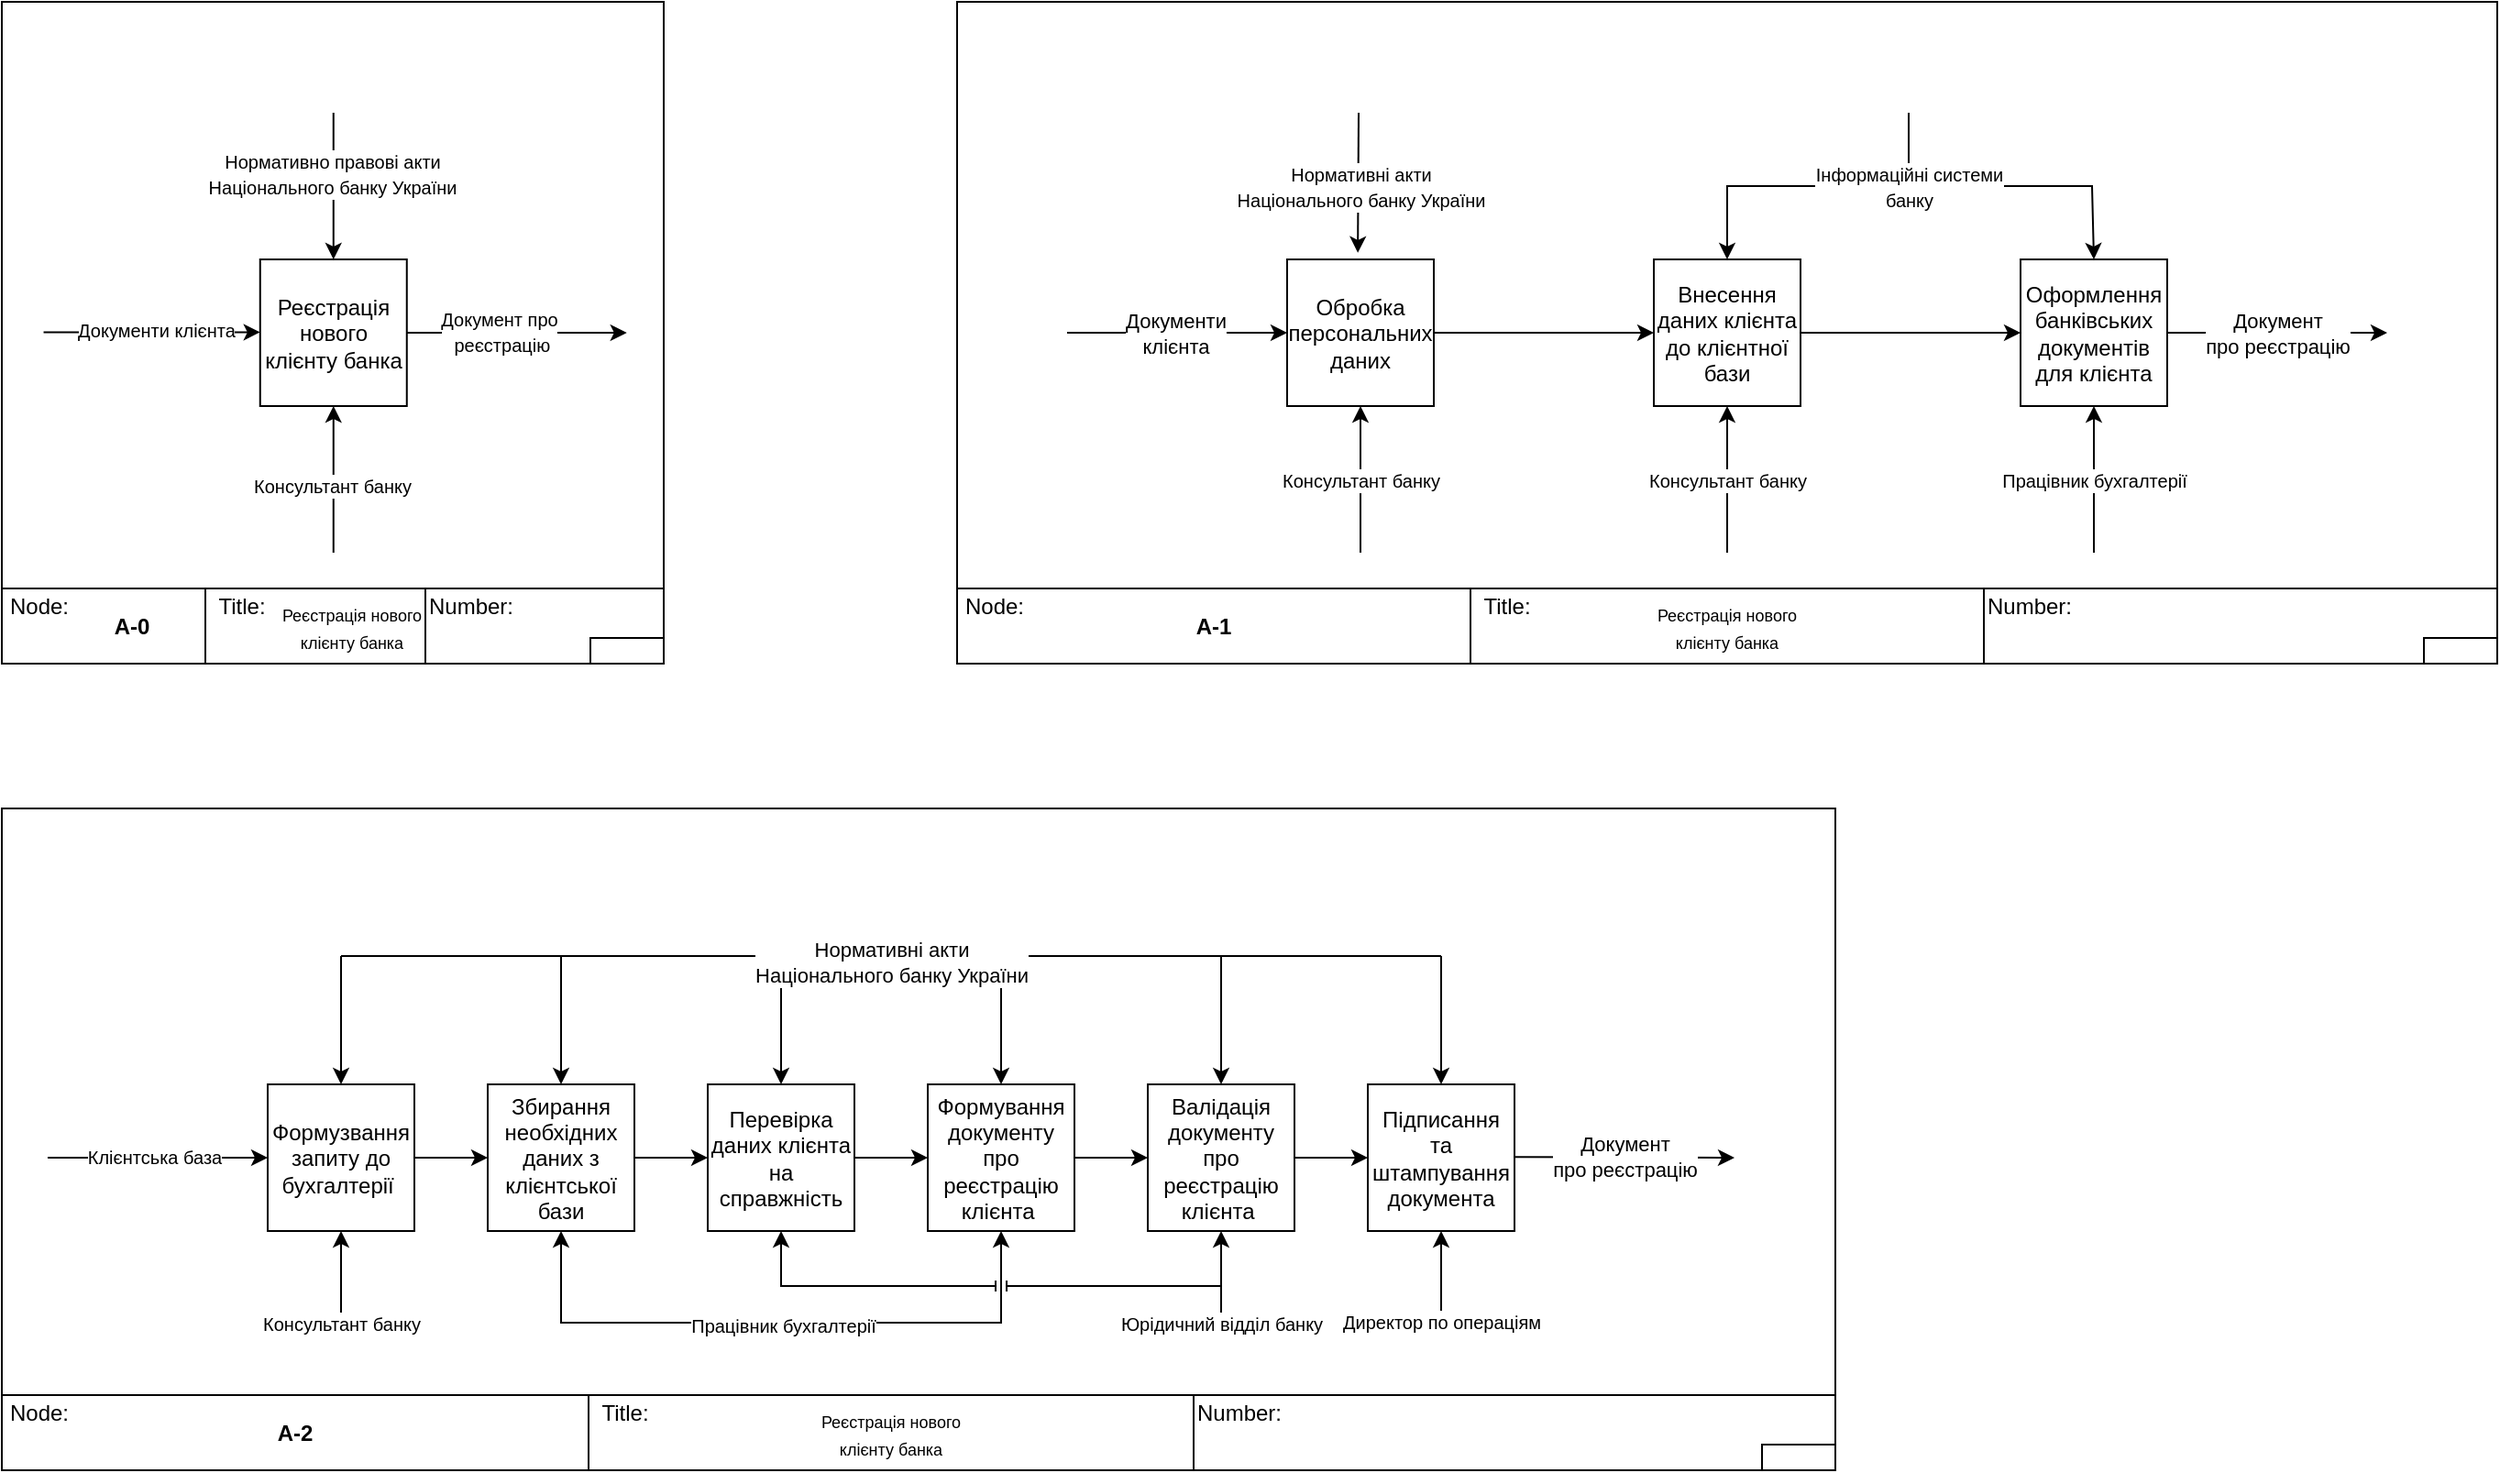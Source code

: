 <mxfile version="22.1.11" type="device">
  <diagram name="Страница — 1" id="RS49dNnNCL8nSBtzjiMD">
    <mxGraphModel dx="1971" dy="1119" grid="1" gridSize="10" guides="1" tooltips="1" connect="1" arrows="1" fold="1" page="1" pageScale="1" pageWidth="827" pageHeight="1169" math="0" shadow="0">
      <root>
        <mxCell id="0" />
        <mxCell id="1" parent="0" />
        <mxCell id="2d2gX2o17IQto_zA_pqH-50" value="" style="rounded=0;whiteSpace=wrap;html=1;" vertex="1" parent="1">
          <mxGeometry x="760" y="200" width="840" height="361" as="geometry" />
        </mxCell>
        <mxCell id="2d2gX2o17IQto_zA_pqH-2" value="" style="whiteSpace=wrap;html=1;aspect=fixed;" vertex="1" parent="1">
          <mxGeometry x="239" y="200" width="361" height="361" as="geometry" />
        </mxCell>
        <mxCell id="2d2gX2o17IQto_zA_pqH-3" value="" style="rounded=0;whiteSpace=wrap;html=1;" vertex="1" parent="1">
          <mxGeometry x="239" y="520" width="111" height="41" as="geometry" />
        </mxCell>
        <mxCell id="2d2gX2o17IQto_zA_pqH-4" value="" style="rounded=0;whiteSpace=wrap;html=1;" vertex="1" parent="1">
          <mxGeometry x="350" y="520" width="120" height="41" as="geometry" />
        </mxCell>
        <mxCell id="2d2gX2o17IQto_zA_pqH-5" value="" style="rounded=0;whiteSpace=wrap;html=1;" vertex="1" parent="1">
          <mxGeometry x="470" y="520" width="130" height="41" as="geometry" />
        </mxCell>
        <mxCell id="2d2gX2o17IQto_zA_pqH-8" style="edgeStyle=orthogonalEdgeStyle;rounded=0;orthogonalLoop=1;jettySize=auto;html=1;" edge="1" parent="1" source="2d2gX2o17IQto_zA_pqH-6">
          <mxGeometry relative="1" as="geometry">
            <mxPoint x="579.88" y="380.5" as="targetPoint" />
            <Array as="points">
              <mxPoint x="519.88" y="380.5" />
              <mxPoint x="519.88" y="380.5" />
            </Array>
          </mxGeometry>
        </mxCell>
        <mxCell id="2d2gX2o17IQto_zA_pqH-21" value="&lt;font style=&quot;font-size: 10px;&quot;&gt;Документ про&lt;br&gt;&amp;nbsp;реєстрацію&lt;/font&gt;" style="edgeLabel;html=1;align=center;verticalAlign=middle;resizable=0;points=[];" vertex="1" connectable="0" parent="2d2gX2o17IQto_zA_pqH-8">
          <mxGeometry x="-0.167" y="1" relative="1" as="geometry">
            <mxPoint as="offset" />
          </mxGeometry>
        </mxCell>
        <mxCell id="2d2gX2o17IQto_zA_pqH-6" value="Реєстрація нового клієнту банка" style="whiteSpace=wrap;html=1;aspect=fixed;" vertex="1" parent="1">
          <mxGeometry x="379.88" y="340.5" width="80" height="80" as="geometry" />
        </mxCell>
        <mxCell id="2d2gX2o17IQto_zA_pqH-10" value="" style="endArrow=classic;html=1;rounded=0;entryX=0.5;entryY=1;entryDx=0;entryDy=0;" edge="1" parent="1" target="2d2gX2o17IQto_zA_pqH-6">
          <mxGeometry width="50" height="50" relative="1" as="geometry">
            <mxPoint x="419.88" y="500.5" as="sourcePoint" />
            <mxPoint x="399.88" y="350.5" as="targetPoint" />
          </mxGeometry>
        </mxCell>
        <mxCell id="2d2gX2o17IQto_zA_pqH-20" value="&lt;font style=&quot;font-size: 10px;&quot;&gt;Консультант банку&lt;/font&gt;" style="edgeLabel;html=1;align=center;verticalAlign=middle;resizable=0;points=[];" vertex="1" connectable="0" parent="2d2gX2o17IQto_zA_pqH-10">
          <mxGeometry x="-0.092" y="1" relative="1" as="geometry">
            <mxPoint as="offset" />
          </mxGeometry>
        </mxCell>
        <mxCell id="2d2gX2o17IQto_zA_pqH-11" style="edgeStyle=orthogonalEdgeStyle;rounded=0;orthogonalLoop=1;jettySize=auto;html=1;fontFamily=Helvetica;fontSize=4;entryX=-0.033;entryY=0.625;entryDx=0;entryDy=0;entryPerimeter=0;" edge="1" parent="1">
          <mxGeometry relative="1" as="geometry">
            <mxPoint x="379.88" y="380.23" as="targetPoint" />
            <mxPoint x="261.77" y="380.23" as="sourcePoint" />
          </mxGeometry>
        </mxCell>
        <mxCell id="2d2gX2o17IQto_zA_pqH-18" value="&lt;font style=&quot;font-size: 10px;&quot;&gt;Документи клієнта&lt;/font&gt;" style="edgeLabel;html=1;align=center;verticalAlign=middle;resizable=0;points=[];fontSize=10;" vertex="1" connectable="0" parent="2d2gX2o17IQto_zA_pqH-11">
          <mxGeometry x="0.045" y="1" relative="1" as="geometry">
            <mxPoint x="-1" as="offset" />
          </mxGeometry>
        </mxCell>
        <mxCell id="2d2gX2o17IQto_zA_pqH-12" value="" style="endArrow=classic;html=1;rounded=0;entryX=0.5;entryY=0;entryDx=0;entryDy=0;" edge="1" parent="1" target="2d2gX2o17IQto_zA_pqH-6">
          <mxGeometry width="50" height="50" relative="1" as="geometry">
            <mxPoint x="419.88" y="260.5" as="sourcePoint" />
            <mxPoint x="409.88" y="210.5" as="targetPoint" />
          </mxGeometry>
        </mxCell>
        <mxCell id="2d2gX2o17IQto_zA_pqH-22" value="&lt;font style=&quot;font-size: 10px;&quot;&gt;Нормативно правові акти&lt;br&gt;Національного банку України&lt;/font&gt;" style="edgeLabel;html=1;align=center;verticalAlign=middle;resizable=0;points=[];" vertex="1" connectable="0" parent="2d2gX2o17IQto_zA_pqH-12">
          <mxGeometry x="-0.167" y="-1" relative="1" as="geometry">
            <mxPoint as="offset" />
          </mxGeometry>
        </mxCell>
        <mxCell id="2d2gX2o17IQto_zA_pqH-23" value="Node:" style="text;html=1;strokeColor=none;fillColor=none;align=center;verticalAlign=middle;whiteSpace=wrap;rounded=0;" vertex="1" parent="1">
          <mxGeometry x="239" y="520" width="41" height="20" as="geometry" />
        </mxCell>
        <mxCell id="2d2gX2o17IQto_zA_pqH-24" value="Title:" style="text;html=1;strokeColor=none;fillColor=none;align=center;verticalAlign=middle;whiteSpace=wrap;rounded=0;" vertex="1" parent="1">
          <mxGeometry x="350" y="520" width="40" height="20" as="geometry" />
        </mxCell>
        <mxCell id="2d2gX2o17IQto_zA_pqH-25" value="Number:" style="text;html=1;strokeColor=none;fillColor=none;align=center;verticalAlign=middle;whiteSpace=wrap;rounded=0;" vertex="1" parent="1">
          <mxGeometry x="470" y="520" width="50" height="20" as="geometry" />
        </mxCell>
        <mxCell id="2d2gX2o17IQto_zA_pqH-26" value="&lt;b&gt;A-0&lt;/b&gt;" style="text;html=1;strokeColor=none;fillColor=none;align=center;verticalAlign=middle;whiteSpace=wrap;rounded=0;" vertex="1" parent="1">
          <mxGeometry x="280" y="525.5" width="60" height="30" as="geometry" />
        </mxCell>
        <mxCell id="2d2gX2o17IQto_zA_pqH-27" value="&lt;font style=&quot;font-size: 9px;&quot;&gt;Реєстрація нового клієнту банка&lt;/font&gt;" style="text;html=1;strokeColor=none;fillColor=none;align=center;verticalAlign=middle;whiteSpace=wrap;rounded=0;" vertex="1" parent="1">
          <mxGeometry x="390" y="525.5" width="80" height="30" as="geometry" />
        </mxCell>
        <mxCell id="2d2gX2o17IQto_zA_pqH-28" value="" style="rounded=0;whiteSpace=wrap;html=1;" vertex="1" parent="1">
          <mxGeometry x="560" y="547" width="40" height="14" as="geometry" />
        </mxCell>
        <mxCell id="2d2gX2o17IQto_zA_pqH-31" value="" style="rounded=0;whiteSpace=wrap;html=1;" vertex="1" parent="1">
          <mxGeometry x="760" y="520" width="280" height="41" as="geometry" />
        </mxCell>
        <mxCell id="2d2gX2o17IQto_zA_pqH-32" value="" style="rounded=0;whiteSpace=wrap;html=1;" vertex="1" parent="1">
          <mxGeometry x="1040" y="520" width="280" height="41" as="geometry" />
        </mxCell>
        <mxCell id="2d2gX2o17IQto_zA_pqH-33" value="" style="rounded=0;whiteSpace=wrap;html=1;" vertex="1" parent="1">
          <mxGeometry x="1320" y="520" width="280" height="41" as="geometry" />
        </mxCell>
        <mxCell id="2d2gX2o17IQto_zA_pqH-43" value="Node:" style="text;html=1;strokeColor=none;fillColor=none;align=center;verticalAlign=middle;whiteSpace=wrap;rounded=0;" vertex="1" parent="1">
          <mxGeometry x="760" y="520" width="41" height="20" as="geometry" />
        </mxCell>
        <mxCell id="2d2gX2o17IQto_zA_pqH-44" value="Title:" style="text;html=1;strokeColor=none;fillColor=none;align=center;verticalAlign=middle;whiteSpace=wrap;rounded=0;" vertex="1" parent="1">
          <mxGeometry x="1040" y="520" width="40" height="20" as="geometry" />
        </mxCell>
        <mxCell id="2d2gX2o17IQto_zA_pqH-45" value="Number:" style="text;html=1;strokeColor=none;fillColor=none;align=center;verticalAlign=middle;whiteSpace=wrap;rounded=0;" vertex="1" parent="1">
          <mxGeometry x="1320" y="520" width="50" height="20" as="geometry" />
        </mxCell>
        <mxCell id="2d2gX2o17IQto_zA_pqH-46" value="&lt;b&gt;A-1&lt;/b&gt;" style="text;html=1;strokeColor=none;fillColor=none;align=center;verticalAlign=middle;whiteSpace=wrap;rounded=0;" vertex="1" parent="1">
          <mxGeometry x="870" y="525.5" width="60" height="30" as="geometry" />
        </mxCell>
        <mxCell id="2d2gX2o17IQto_zA_pqH-47" value="&lt;font style=&quot;font-size: 9px;&quot;&gt;Реєстрація нового клієнту банка&lt;/font&gt;" style="text;html=1;strokeColor=none;fillColor=none;align=center;verticalAlign=middle;whiteSpace=wrap;rounded=0;" vertex="1" parent="1">
          <mxGeometry x="1140" y="525.5" width="80" height="30" as="geometry" />
        </mxCell>
        <mxCell id="2d2gX2o17IQto_zA_pqH-48" value="" style="rounded=0;whiteSpace=wrap;html=1;" vertex="1" parent="1">
          <mxGeometry x="1560" y="547" width="40" height="14" as="geometry" />
        </mxCell>
        <mxCell id="2d2gX2o17IQto_zA_pqH-55" style="edgeStyle=orthogonalEdgeStyle;rounded=0;orthogonalLoop=1;jettySize=auto;html=1;" edge="1" parent="1" source="2d2gX2o17IQto_zA_pqH-52" target="2d2gX2o17IQto_zA_pqH-53">
          <mxGeometry relative="1" as="geometry" />
        </mxCell>
        <mxCell id="2d2gX2o17IQto_zA_pqH-52" value="Обробка персональних даних" style="whiteSpace=wrap;html=1;aspect=fixed;" vertex="1" parent="1">
          <mxGeometry x="940" y="340.5" width="80" height="80" as="geometry" />
        </mxCell>
        <mxCell id="2d2gX2o17IQto_zA_pqH-56" style="edgeStyle=orthogonalEdgeStyle;rounded=0;orthogonalLoop=1;jettySize=auto;html=1;entryX=0;entryY=0.5;entryDx=0;entryDy=0;" edge="1" parent="1" source="2d2gX2o17IQto_zA_pqH-53" target="2d2gX2o17IQto_zA_pqH-54">
          <mxGeometry relative="1" as="geometry" />
        </mxCell>
        <mxCell id="2d2gX2o17IQto_zA_pqH-53" value="Внесення даних клієнта до клієнтної бази" style="whiteSpace=wrap;html=1;aspect=fixed;" vertex="1" parent="1">
          <mxGeometry x="1140" y="340.5" width="80" height="80" as="geometry" />
        </mxCell>
        <mxCell id="2d2gX2o17IQto_zA_pqH-58" style="edgeStyle=orthogonalEdgeStyle;rounded=0;orthogonalLoop=1;jettySize=auto;html=1;" edge="1" parent="1" source="2d2gX2o17IQto_zA_pqH-54">
          <mxGeometry relative="1" as="geometry">
            <mxPoint x="1540" y="380.5" as="targetPoint" />
          </mxGeometry>
        </mxCell>
        <mxCell id="2d2gX2o17IQto_zA_pqH-72" value="Документ&lt;br&gt;про реєстрацію" style="edgeLabel;html=1;align=center;verticalAlign=middle;resizable=0;points=[];" vertex="1" connectable="0" parent="2d2gX2o17IQto_zA_pqH-58">
          <mxGeometry x="0.094" y="-1" relative="1" as="geometry">
            <mxPoint x="-6" y="-1" as="offset" />
          </mxGeometry>
        </mxCell>
        <mxCell id="2d2gX2o17IQto_zA_pqH-54" value="Оформлення банківських документів для клієнта" style="whiteSpace=wrap;html=1;aspect=fixed;" vertex="1" parent="1">
          <mxGeometry x="1340" y="340.5" width="80" height="80" as="geometry" />
        </mxCell>
        <mxCell id="2d2gX2o17IQto_zA_pqH-57" value="" style="endArrow=classic;html=1;rounded=0;entryX=0;entryY=0.5;entryDx=0;entryDy=0;" edge="1" parent="1" target="2d2gX2o17IQto_zA_pqH-52">
          <mxGeometry width="50" height="50" relative="1" as="geometry">
            <mxPoint x="820" y="380.5" as="sourcePoint" />
            <mxPoint x="1080" y="380.5" as="targetPoint" />
            <Array as="points">
              <mxPoint x="900" y="380.5" />
            </Array>
          </mxGeometry>
        </mxCell>
        <mxCell id="2d2gX2o17IQto_zA_pqH-71" value="Документи&lt;br&gt;клієнта" style="edgeLabel;html=1;align=center;verticalAlign=middle;resizable=0;points=[];" vertex="1" connectable="0" parent="2d2gX2o17IQto_zA_pqH-57">
          <mxGeometry x="0.148" y="1" relative="1" as="geometry">
            <mxPoint x="-10" y="1" as="offset" />
          </mxGeometry>
        </mxCell>
        <mxCell id="2d2gX2o17IQto_zA_pqH-59" value="" style="endArrow=classic;html=1;rounded=0;entryX=0.5;entryY=1;entryDx=0;entryDy=0;" edge="1" parent="1" target="2d2gX2o17IQto_zA_pqH-52">
          <mxGeometry width="50" height="50" relative="1" as="geometry">
            <mxPoint x="980" y="500.5" as="sourcePoint" />
            <mxPoint x="1060" y="410.5" as="targetPoint" />
            <Array as="points">
              <mxPoint x="980" y="460.5" />
            </Array>
          </mxGeometry>
        </mxCell>
        <mxCell id="2d2gX2o17IQto_zA_pqH-60" value="&lt;font style=&quot;font-size: 10px;&quot;&gt;Консультант банку&lt;/font&gt;" style="edgeLabel;html=1;align=center;verticalAlign=middle;resizable=0;points=[];" vertex="1" connectable="0" parent="2d2gX2o17IQto_zA_pqH-59">
          <mxGeometry x="-0.204" relative="1" as="geometry">
            <mxPoint y="-8" as="offset" />
          </mxGeometry>
        </mxCell>
        <mxCell id="2d2gX2o17IQto_zA_pqH-61" value="" style="endArrow=classic;html=1;rounded=0;entryX=0.5;entryY=1;entryDx=0;entryDy=0;" edge="1" parent="1" target="2d2gX2o17IQto_zA_pqH-53">
          <mxGeometry width="50" height="50" relative="1" as="geometry">
            <mxPoint x="1180" y="500.5" as="sourcePoint" />
            <mxPoint x="1230" y="380.5" as="targetPoint" />
            <Array as="points" />
          </mxGeometry>
        </mxCell>
        <mxCell id="2d2gX2o17IQto_zA_pqH-62" value="&lt;font style=&quot;font-size: 10px;&quot;&gt;Консультант банку&lt;/font&gt;" style="edgeLabel;html=1;align=center;verticalAlign=middle;resizable=0;points=[];" vertex="1" connectable="0" parent="2d2gX2o17IQto_zA_pqH-61">
          <mxGeometry x="-0.026" y="-2" relative="1" as="geometry">
            <mxPoint x="-2" y="-1" as="offset" />
          </mxGeometry>
        </mxCell>
        <mxCell id="2d2gX2o17IQto_zA_pqH-63" value="" style="endArrow=classic;html=1;rounded=0;entryX=0.5;entryY=1;entryDx=0;entryDy=0;" edge="1" parent="1" target="2d2gX2o17IQto_zA_pqH-54">
          <mxGeometry width="50" height="50" relative="1" as="geometry">
            <mxPoint x="1380" y="500.5" as="sourcePoint" />
            <mxPoint x="1470" y="500.5" as="targetPoint" />
          </mxGeometry>
        </mxCell>
        <mxCell id="2d2gX2o17IQto_zA_pqH-64" value="&lt;font style=&quot;font-size: 10px;&quot;&gt;Працівник бухгалтерії&lt;/font&gt;" style="edgeLabel;html=1;align=center;verticalAlign=middle;resizable=0;points=[];" vertex="1" connectable="0" parent="2d2gX2o17IQto_zA_pqH-63">
          <mxGeometry x="0.07" y="-1" relative="1" as="geometry">
            <mxPoint x="-1" y="3" as="offset" />
          </mxGeometry>
        </mxCell>
        <mxCell id="2d2gX2o17IQto_zA_pqH-65" value="" style="endArrow=classic;html=1;rounded=0;entryX=0.482;entryY=-0.045;entryDx=0;entryDy=0;entryPerimeter=0;" edge="1" parent="1" target="2d2gX2o17IQto_zA_pqH-52">
          <mxGeometry width="50" height="50" relative="1" as="geometry">
            <mxPoint x="979" y="260.5" as="sourcePoint" />
            <mxPoint x="989" y="260.5" as="targetPoint" />
          </mxGeometry>
        </mxCell>
        <mxCell id="2d2gX2o17IQto_zA_pqH-66" value="&lt;font style=&quot;font-size: 10px;&quot;&gt;Нормативні акти&lt;br&gt;Національного банку України&lt;/font&gt;" style="edgeLabel;html=1;align=center;verticalAlign=middle;resizable=0;points=[];" vertex="1" connectable="0" parent="2d2gX2o17IQto_zA_pqH-65">
          <mxGeometry x="-0.076" y="1" relative="1" as="geometry">
            <mxPoint y="5" as="offset" />
          </mxGeometry>
        </mxCell>
        <mxCell id="2d2gX2o17IQto_zA_pqH-67" value="" style="endArrow=classic;html=1;rounded=0;entryX=0.5;entryY=0;entryDx=0;entryDy=0;" edge="1" parent="1" target="2d2gX2o17IQto_zA_pqH-53">
          <mxGeometry width="50" height="50" relative="1" as="geometry">
            <mxPoint x="1279" y="260.5" as="sourcePoint" />
            <mxPoint x="1189" y="260.5" as="targetPoint" />
            <Array as="points">
              <mxPoint x="1279" y="300.5" />
              <mxPoint x="1180" y="300.5" />
            </Array>
          </mxGeometry>
        </mxCell>
        <mxCell id="2d2gX2o17IQto_zA_pqH-68" value="&lt;font style=&quot;font-size: 10px;&quot;&gt;Інформаційні системи&lt;br&gt;банку&lt;/font&gt;" style="edgeLabel;html=1;align=center;verticalAlign=middle;resizable=0;points=[];" vertex="1" connectable="0" parent="2d2gX2o17IQto_zA_pqH-67">
          <mxGeometry x="-0.333" y="-2" relative="1" as="geometry">
            <mxPoint x="19" y="2" as="offset" />
          </mxGeometry>
        </mxCell>
        <mxCell id="2d2gX2o17IQto_zA_pqH-69" value="" style="endArrow=classic;html=1;rounded=0;entryX=0.5;entryY=0;entryDx=0;entryDy=0;" edge="1" parent="1" target="2d2gX2o17IQto_zA_pqH-54">
          <mxGeometry width="50" height="50" relative="1" as="geometry">
            <mxPoint x="1279" y="260.5" as="sourcePoint" />
            <mxPoint x="1190" y="350.5" as="targetPoint" />
            <Array as="points">
              <mxPoint x="1279" y="300.5" />
              <mxPoint x="1379" y="300.5" />
            </Array>
          </mxGeometry>
        </mxCell>
        <mxCell id="2d2gX2o17IQto_zA_pqH-70" value="&lt;font style=&quot;font-size: 10px;&quot;&gt;Інформаційні системи&lt;br&gt;банку&lt;/font&gt;" style="edgeLabel;html=1;align=center;verticalAlign=middle;resizable=0;points=[];" vertex="1" connectable="0" parent="2d2gX2o17IQto_zA_pqH-69">
          <mxGeometry x="-0.333" y="-2" relative="1" as="geometry">
            <mxPoint x="-20" y="-2" as="offset" />
          </mxGeometry>
        </mxCell>
        <mxCell id="2d2gX2o17IQto_zA_pqH-73" value="" style="rounded=0;whiteSpace=wrap;html=1;" vertex="1" parent="1">
          <mxGeometry x="239" y="640" width="1000" height="361" as="geometry" />
        </mxCell>
        <mxCell id="2d2gX2o17IQto_zA_pqH-74" value="" style="rounded=0;whiteSpace=wrap;html=1;" vertex="1" parent="1">
          <mxGeometry x="239" y="960" width="320" height="41" as="geometry" />
        </mxCell>
        <mxCell id="2d2gX2o17IQto_zA_pqH-75" value="" style="rounded=0;whiteSpace=wrap;html=1;" vertex="1" parent="1">
          <mxGeometry x="559" y="960" width="330" height="41" as="geometry" />
        </mxCell>
        <mxCell id="2d2gX2o17IQto_zA_pqH-76" value="" style="rounded=0;whiteSpace=wrap;html=1;" vertex="1" parent="1">
          <mxGeometry x="889" y="960" width="350" height="41" as="geometry" />
        </mxCell>
        <mxCell id="2d2gX2o17IQto_zA_pqH-77" value="Node:" style="text;html=1;strokeColor=none;fillColor=none;align=center;verticalAlign=middle;whiteSpace=wrap;rounded=0;" vertex="1" parent="1">
          <mxGeometry x="239" y="960" width="41" height="20" as="geometry" />
        </mxCell>
        <mxCell id="2d2gX2o17IQto_zA_pqH-78" value="Title:" style="text;html=1;strokeColor=none;fillColor=none;align=center;verticalAlign=middle;whiteSpace=wrap;rounded=0;" vertex="1" parent="1">
          <mxGeometry x="559" y="960" width="40" height="20" as="geometry" />
        </mxCell>
        <mxCell id="2d2gX2o17IQto_zA_pqH-79" value="Number:" style="text;html=1;strokeColor=none;fillColor=none;align=center;verticalAlign=middle;whiteSpace=wrap;rounded=0;" vertex="1" parent="1">
          <mxGeometry x="889" y="960" width="50" height="20" as="geometry" />
        </mxCell>
        <mxCell id="2d2gX2o17IQto_zA_pqH-80" value="&lt;b&gt;A-2&lt;/b&gt;" style="text;html=1;strokeColor=none;fillColor=none;align=center;verticalAlign=middle;whiteSpace=wrap;rounded=0;" vertex="1" parent="1">
          <mxGeometry x="369" y="965.5" width="60" height="30" as="geometry" />
        </mxCell>
        <mxCell id="2d2gX2o17IQto_zA_pqH-81" value="&lt;font style=&quot;font-size: 9px;&quot;&gt;Реєстрація нового клієнту банка&lt;/font&gt;" style="text;html=1;strokeColor=none;fillColor=none;align=center;verticalAlign=middle;whiteSpace=wrap;rounded=0;" vertex="1" parent="1">
          <mxGeometry x="684" y="965.5" width="80" height="30" as="geometry" />
        </mxCell>
        <mxCell id="2d2gX2o17IQto_zA_pqH-82" value="" style="rounded=0;whiteSpace=wrap;html=1;" vertex="1" parent="1">
          <mxGeometry x="1199" y="987" width="40" height="14" as="geometry" />
        </mxCell>
        <mxCell id="2d2gX2o17IQto_zA_pqH-83" style="edgeStyle=orthogonalEdgeStyle;rounded=0;orthogonalLoop=1;jettySize=auto;html=1;" edge="1" parent="1" source="2d2gX2o17IQto_zA_pqH-84" target="2d2gX2o17IQto_zA_pqH-86">
          <mxGeometry relative="1" as="geometry" />
        </mxCell>
        <mxCell id="2d2gX2o17IQto_zA_pqH-84" value="Формузвання запиту до бухгалтерії&amp;nbsp;" style="whiteSpace=wrap;html=1;aspect=fixed;" vertex="1" parent="1">
          <mxGeometry x="384" y="790.5" width="80" height="80" as="geometry" />
        </mxCell>
        <mxCell id="2d2gX2o17IQto_zA_pqH-85" style="edgeStyle=orthogonalEdgeStyle;rounded=0;orthogonalLoop=1;jettySize=auto;html=1;entryX=0;entryY=0.5;entryDx=0;entryDy=0;" edge="1" parent="1" source="2d2gX2o17IQto_zA_pqH-86" target="2d2gX2o17IQto_zA_pqH-89">
          <mxGeometry relative="1" as="geometry" />
        </mxCell>
        <mxCell id="2d2gX2o17IQto_zA_pqH-86" value="Збирання необхідних даних з клієнтської бази" style="whiteSpace=wrap;html=1;aspect=fixed;" vertex="1" parent="1">
          <mxGeometry x="504" y="790.5" width="80" height="80" as="geometry" />
        </mxCell>
        <mxCell id="2d2gX2o17IQto_zA_pqH-89" value="Перевірка даних клієнта на справжність" style="whiteSpace=wrap;html=1;aspect=fixed;" vertex="1" parent="1">
          <mxGeometry x="624" y="790.5" width="80" height="80" as="geometry" />
        </mxCell>
        <mxCell id="2d2gX2o17IQto_zA_pqH-90" value="" style="endArrow=classic;html=1;rounded=0;entryX=0;entryY=0.5;entryDx=0;entryDy=0;" edge="1" parent="1" target="2d2gX2o17IQto_zA_pqH-84">
          <mxGeometry width="50" height="50" relative="1" as="geometry">
            <mxPoint x="264" y="830.5" as="sourcePoint" />
            <mxPoint x="524" y="830.5" as="targetPoint" />
            <Array as="points">
              <mxPoint x="344" y="830.5" />
            </Array>
          </mxGeometry>
        </mxCell>
        <mxCell id="2d2gX2o17IQto_zA_pqH-115" value="&lt;font style=&quot;font-size: 10px;&quot;&gt;Клієнтська база&lt;/font&gt;" style="edgeLabel;html=1;align=center;verticalAlign=middle;resizable=0;points=[];" vertex="1" connectable="0" parent="2d2gX2o17IQto_zA_pqH-90">
          <mxGeometry x="-0.044" y="1" relative="1" as="geometry">
            <mxPoint as="offset" />
          </mxGeometry>
        </mxCell>
        <mxCell id="2d2gX2o17IQto_zA_pqH-92" value="" style="endArrow=classic;html=1;rounded=0;entryX=0.5;entryY=1;entryDx=0;entryDy=0;" edge="1" parent="1" target="2d2gX2o17IQto_zA_pqH-84">
          <mxGeometry width="50" height="50" relative="1" as="geometry">
            <mxPoint x="424" y="920.5" as="sourcePoint" />
            <mxPoint x="504" y="790.5" as="targetPoint" />
          </mxGeometry>
        </mxCell>
        <mxCell id="2d2gX2o17IQto_zA_pqH-117" value="&lt;font style=&quot;font-size: 10px;&quot;&gt;Консультант банку&lt;/font&gt;" style="edgeLabel;html=1;align=center;verticalAlign=middle;resizable=0;points=[];" vertex="1" connectable="0" parent="2d2gX2o17IQto_zA_pqH-92">
          <mxGeometry x="-0.484" y="-1" relative="1" as="geometry">
            <mxPoint x="-1" y="13" as="offset" />
          </mxGeometry>
        </mxCell>
        <mxCell id="2d2gX2o17IQto_zA_pqH-98" value="" style="endArrow=classic;html=1;rounded=0;entryX=0.5;entryY=0;entryDx=0;entryDy=0;" edge="1" parent="1" target="2d2gX2o17IQto_zA_pqH-84">
          <mxGeometry width="50" height="50" relative="1" as="geometry">
            <mxPoint x="424" y="720.5" as="sourcePoint" />
            <mxPoint x="433" y="710.5" as="targetPoint" />
          </mxGeometry>
        </mxCell>
        <mxCell id="2d2gX2o17IQto_zA_pqH-100" value="" style="endArrow=classic;html=1;rounded=0;entryX=0.5;entryY=0;entryDx=0;entryDy=0;" edge="1" parent="1" target="2d2gX2o17IQto_zA_pqH-86">
          <mxGeometry width="50" height="50" relative="1" as="geometry">
            <mxPoint x="544" y="720.5" as="sourcePoint" />
            <mxPoint x="553" y="710.5" as="targetPoint" />
            <Array as="points">
              <mxPoint x="544" y="750.5" />
            </Array>
          </mxGeometry>
        </mxCell>
        <mxCell id="2d2gX2o17IQto_zA_pqH-102" value="" style="endArrow=classic;html=1;rounded=0;entryX=0.5;entryY=0;entryDx=0;entryDy=0;" edge="1" parent="1" target="2d2gX2o17IQto_zA_pqH-89">
          <mxGeometry width="50" height="50" relative="1" as="geometry">
            <mxPoint x="664" y="730.5" as="sourcePoint" />
            <mxPoint x="474" y="800.5" as="targetPoint" />
            <Array as="points">
              <mxPoint x="664" y="720.5" />
              <mxPoint x="664" y="730.5" />
            </Array>
          </mxGeometry>
        </mxCell>
        <mxCell id="2d2gX2o17IQto_zA_pqH-104" style="edgeStyle=orthogonalEdgeStyle;rounded=0;orthogonalLoop=1;jettySize=auto;html=1;entryX=0;entryY=0.5;entryDx=0;entryDy=0;" edge="1" parent="1" target="2d2gX2o17IQto_zA_pqH-105">
          <mxGeometry relative="1" as="geometry">
            <mxPoint x="704" y="830.5" as="sourcePoint" />
            <Array as="points">
              <mxPoint x="724" y="830.5" />
              <mxPoint x="724" y="830.5" />
            </Array>
          </mxGeometry>
        </mxCell>
        <mxCell id="2d2gX2o17IQto_zA_pqH-105" value="Формування документу про реєстрацію клієнта&amp;nbsp;" style="whiteSpace=wrap;html=1;aspect=fixed;" vertex="1" parent="1">
          <mxGeometry x="744" y="790.5" width="80" height="80" as="geometry" />
        </mxCell>
        <mxCell id="2d2gX2o17IQto_zA_pqH-106" value="" style="endArrow=classic;html=1;rounded=0;entryX=0.5;entryY=1;entryDx=0;entryDy=0;" edge="1" parent="1" target="2d2gX2o17IQto_zA_pqH-105">
          <mxGeometry width="50" height="50" relative="1" as="geometry">
            <mxPoint x="664" y="920.5" as="sourcePoint" />
            <mxPoint x="874" y="1000.5" as="targetPoint" />
            <Array as="points">
              <mxPoint x="664" y="920.5" />
              <mxPoint x="784" y="920.5" />
            </Array>
          </mxGeometry>
        </mxCell>
        <mxCell id="2d2gX2o17IQto_zA_pqH-124" value="&lt;font style=&quot;font-size: 10px;&quot;&gt;Працівник бухгалтерії&lt;/font&gt;" style="edgeLabel;html=1;align=center;verticalAlign=middle;resizable=0;points=[];" vertex="1" connectable="0" parent="2d2gX2o17IQto_zA_pqH-106">
          <mxGeometry x="-0.491" y="-2" relative="1" as="geometry">
            <mxPoint x="-43" y="-2" as="offset" />
          </mxGeometry>
        </mxCell>
        <mxCell id="2d2gX2o17IQto_zA_pqH-107" value="" style="endArrow=classic;html=1;rounded=0;entryX=0.5;entryY=0;entryDx=0;entryDy=0;" edge="1" parent="1" target="2d2gX2o17IQto_zA_pqH-105">
          <mxGeometry width="50" height="50" relative="1" as="geometry">
            <mxPoint x="784" y="720.5" as="sourcePoint" />
            <mxPoint x="594" y="800.5" as="targetPoint" />
            <Array as="points">
              <mxPoint x="784" y="730.5" />
            </Array>
          </mxGeometry>
        </mxCell>
        <mxCell id="2d2gX2o17IQto_zA_pqH-108" style="edgeStyle=orthogonalEdgeStyle;rounded=0;orthogonalLoop=1;jettySize=auto;html=1;entryX=0;entryY=0.5;entryDx=0;entryDy=0;" edge="1" parent="1" target="2d2gX2o17IQto_zA_pqH-109">
          <mxGeometry relative="1" as="geometry">
            <mxPoint x="824" y="860.5" as="sourcePoint" />
            <Array as="points">
              <mxPoint x="824" y="830.5" />
            </Array>
          </mxGeometry>
        </mxCell>
        <mxCell id="2d2gX2o17IQto_zA_pqH-127" style="edgeStyle=orthogonalEdgeStyle;rounded=0;orthogonalLoop=1;jettySize=auto;html=1;entryX=0;entryY=0.5;entryDx=0;entryDy=0;" edge="1" parent="1" source="2d2gX2o17IQto_zA_pqH-109" target="2d2gX2o17IQto_zA_pqH-125">
          <mxGeometry relative="1" as="geometry" />
        </mxCell>
        <mxCell id="2d2gX2o17IQto_zA_pqH-109" value="Валідація документу про реєстрацію клієнта&amp;nbsp;" style="whiteSpace=wrap;html=1;aspect=fixed;" vertex="1" parent="1">
          <mxGeometry x="864" y="790.5" width="80" height="80" as="geometry" />
        </mxCell>
        <mxCell id="2d2gX2o17IQto_zA_pqH-111" value="" style="endArrow=classic;html=1;rounded=0;entryX=0.5;entryY=0;entryDx=0;entryDy=0;" edge="1" parent="1" target="2d2gX2o17IQto_zA_pqH-109">
          <mxGeometry width="50" height="50" relative="1" as="geometry">
            <mxPoint x="904" y="720.5" as="sourcePoint" />
            <mxPoint x="714" y="890.5" as="targetPoint" />
            <Array as="points" />
          </mxGeometry>
        </mxCell>
        <mxCell id="2d2gX2o17IQto_zA_pqH-112" style="edgeStyle=orthogonalEdgeStyle;rounded=0;orthogonalLoop=1;jettySize=auto;html=1;" edge="1" parent="1">
          <mxGeometry relative="1" as="geometry">
            <mxPoint x="1184" y="830.56" as="targetPoint" />
            <mxPoint x="1064" y="830.18" as="sourcePoint" />
            <Array as="points">
              <mxPoint x="1124" y="830.16" />
            </Array>
          </mxGeometry>
        </mxCell>
        <mxCell id="2d2gX2o17IQto_zA_pqH-113" value="Документ&lt;br&gt;про реєстрацію" style="edgeLabel;html=1;align=center;verticalAlign=middle;resizable=0;points=[];" vertex="1" connectable="0" parent="2d2gX2o17IQto_zA_pqH-112">
          <mxGeometry x="0.094" y="-1" relative="1" as="geometry">
            <mxPoint x="-6" y="-1" as="offset" />
          </mxGeometry>
        </mxCell>
        <mxCell id="2d2gX2o17IQto_zA_pqH-119" value="" style="endArrow=classic;html=1;rounded=0;entryX=0.5;entryY=1;entryDx=0;entryDy=0;" edge="1" parent="1" target="2d2gX2o17IQto_zA_pqH-86">
          <mxGeometry width="50" height="50" relative="1" as="geometry">
            <mxPoint x="664" y="920.5" as="sourcePoint" />
            <mxPoint x="584" y="940.5" as="targetPoint" />
            <Array as="points">
              <mxPoint x="544" y="920.5" />
            </Array>
          </mxGeometry>
        </mxCell>
        <mxCell id="2d2gX2o17IQto_zA_pqH-130" value="&lt;font style=&quot;font-size: 10px;&quot;&gt;Працівник бухгалтерії&lt;/font&gt;" style="edgeLabel;html=1;align=center;verticalAlign=middle;resizable=0;points=[];" vertex="1" connectable="0" parent="2d2gX2o17IQto_zA_pqH-119">
          <mxGeometry x="-0.251" y="1" relative="1" as="geometry">
            <mxPoint x="64" as="offset" />
          </mxGeometry>
        </mxCell>
        <mxCell id="2d2gX2o17IQto_zA_pqH-121" value="" style="endArrow=classic;html=1;rounded=0;entryX=0.5;entryY=1;entryDx=0;entryDy=0;" edge="1" parent="1" target="2d2gX2o17IQto_zA_pqH-109">
          <mxGeometry width="50" height="50" relative="1" as="geometry">
            <mxPoint x="904" y="920.5" as="sourcePoint" />
            <mxPoint x="894" y="1000.5" as="targetPoint" />
          </mxGeometry>
        </mxCell>
        <mxCell id="2d2gX2o17IQto_zA_pqH-122" value="&lt;font style=&quot;font-size: 10px;&quot;&gt;Юрідичний відділ банку&lt;/font&gt;" style="edgeLabel;html=1;align=center;verticalAlign=middle;resizable=0;points=[];" vertex="1" connectable="0" parent="2d2gX2o17IQto_zA_pqH-121">
          <mxGeometry x="-0.594" relative="1" as="geometry">
            <mxPoint y="10" as="offset" />
          </mxGeometry>
        </mxCell>
        <mxCell id="2d2gX2o17IQto_zA_pqH-123" value="" style="endArrow=classic;html=1;rounded=0;entryX=0.5;entryY=1;entryDx=0;entryDy=0;labelBorderColor=none;fontSize=11;jumpStyle=line;" edge="1" parent="1" target="2d2gX2o17IQto_zA_pqH-89">
          <mxGeometry width="50" height="50" relative="1" as="geometry">
            <mxPoint x="904" y="900.5" as="sourcePoint" />
            <mxPoint x="694" y="1070.5" as="targetPoint" />
            <Array as="points">
              <mxPoint x="894" y="900.5" />
              <mxPoint x="874" y="900.5" />
              <mxPoint x="824" y="900.5" />
              <mxPoint x="664" y="900.5" />
            </Array>
          </mxGeometry>
        </mxCell>
        <mxCell id="2d2gX2o17IQto_zA_pqH-125" value="Підписання та штампування документа" style="whiteSpace=wrap;html=1;aspect=fixed;" vertex="1" parent="1">
          <mxGeometry x="984" y="790.5" width="80" height="80" as="geometry" />
        </mxCell>
        <mxCell id="2d2gX2o17IQto_zA_pqH-128" value="" style="endArrow=classic;html=1;rounded=0;entryX=0.5;entryY=1;entryDx=0;entryDy=0;" edge="1" parent="1" target="2d2gX2o17IQto_zA_pqH-125">
          <mxGeometry width="50" height="50" relative="1" as="geometry">
            <mxPoint x="1024" y="920.5" as="sourcePoint" />
            <mxPoint x="1124" y="1000.5" as="targetPoint" />
          </mxGeometry>
        </mxCell>
        <mxCell id="2d2gX2o17IQto_zA_pqH-129" value="&lt;font style=&quot;font-size: 10px;&quot;&gt;Директор по операціям&lt;/font&gt;" style="edgeLabel;html=1;align=center;verticalAlign=middle;resizable=0;points=[];" vertex="1" connectable="0" parent="2d2gX2o17IQto_zA_pqH-128">
          <mxGeometry x="-0.66" y="1" relative="1" as="geometry">
            <mxPoint x="1" y="8" as="offset" />
          </mxGeometry>
        </mxCell>
        <mxCell id="2d2gX2o17IQto_zA_pqH-132" value="" style="endArrow=classic;html=1;rounded=0;entryX=0.5;entryY=0;entryDx=0;entryDy=0;" edge="1" parent="1" target="2d2gX2o17IQto_zA_pqH-125">
          <mxGeometry width="50" height="50" relative="1" as="geometry">
            <mxPoint x="1024" y="720.5" as="sourcePoint" />
            <mxPoint x="1024" y="720.5" as="targetPoint" />
          </mxGeometry>
        </mxCell>
        <mxCell id="2d2gX2o17IQto_zA_pqH-133" value="" style="endArrow=none;html=1;rounded=0;" edge="1" parent="1">
          <mxGeometry width="50" height="50" relative="1" as="geometry">
            <mxPoint x="424" y="720.5" as="sourcePoint" />
            <mxPoint x="1024" y="720.5" as="targetPoint" />
          </mxGeometry>
        </mxCell>
        <mxCell id="2d2gX2o17IQto_zA_pqH-134" value="Нормативні акти&lt;br&gt;Національного банку України" style="edgeLabel;html=1;align=center;verticalAlign=middle;resizable=0;points=[];" vertex="1" connectable="0" parent="2d2gX2o17IQto_zA_pqH-133">
          <mxGeometry x="0.038" y="-3" relative="1" as="geometry">
            <mxPoint x="-12" as="offset" />
          </mxGeometry>
        </mxCell>
      </root>
    </mxGraphModel>
  </diagram>
</mxfile>
